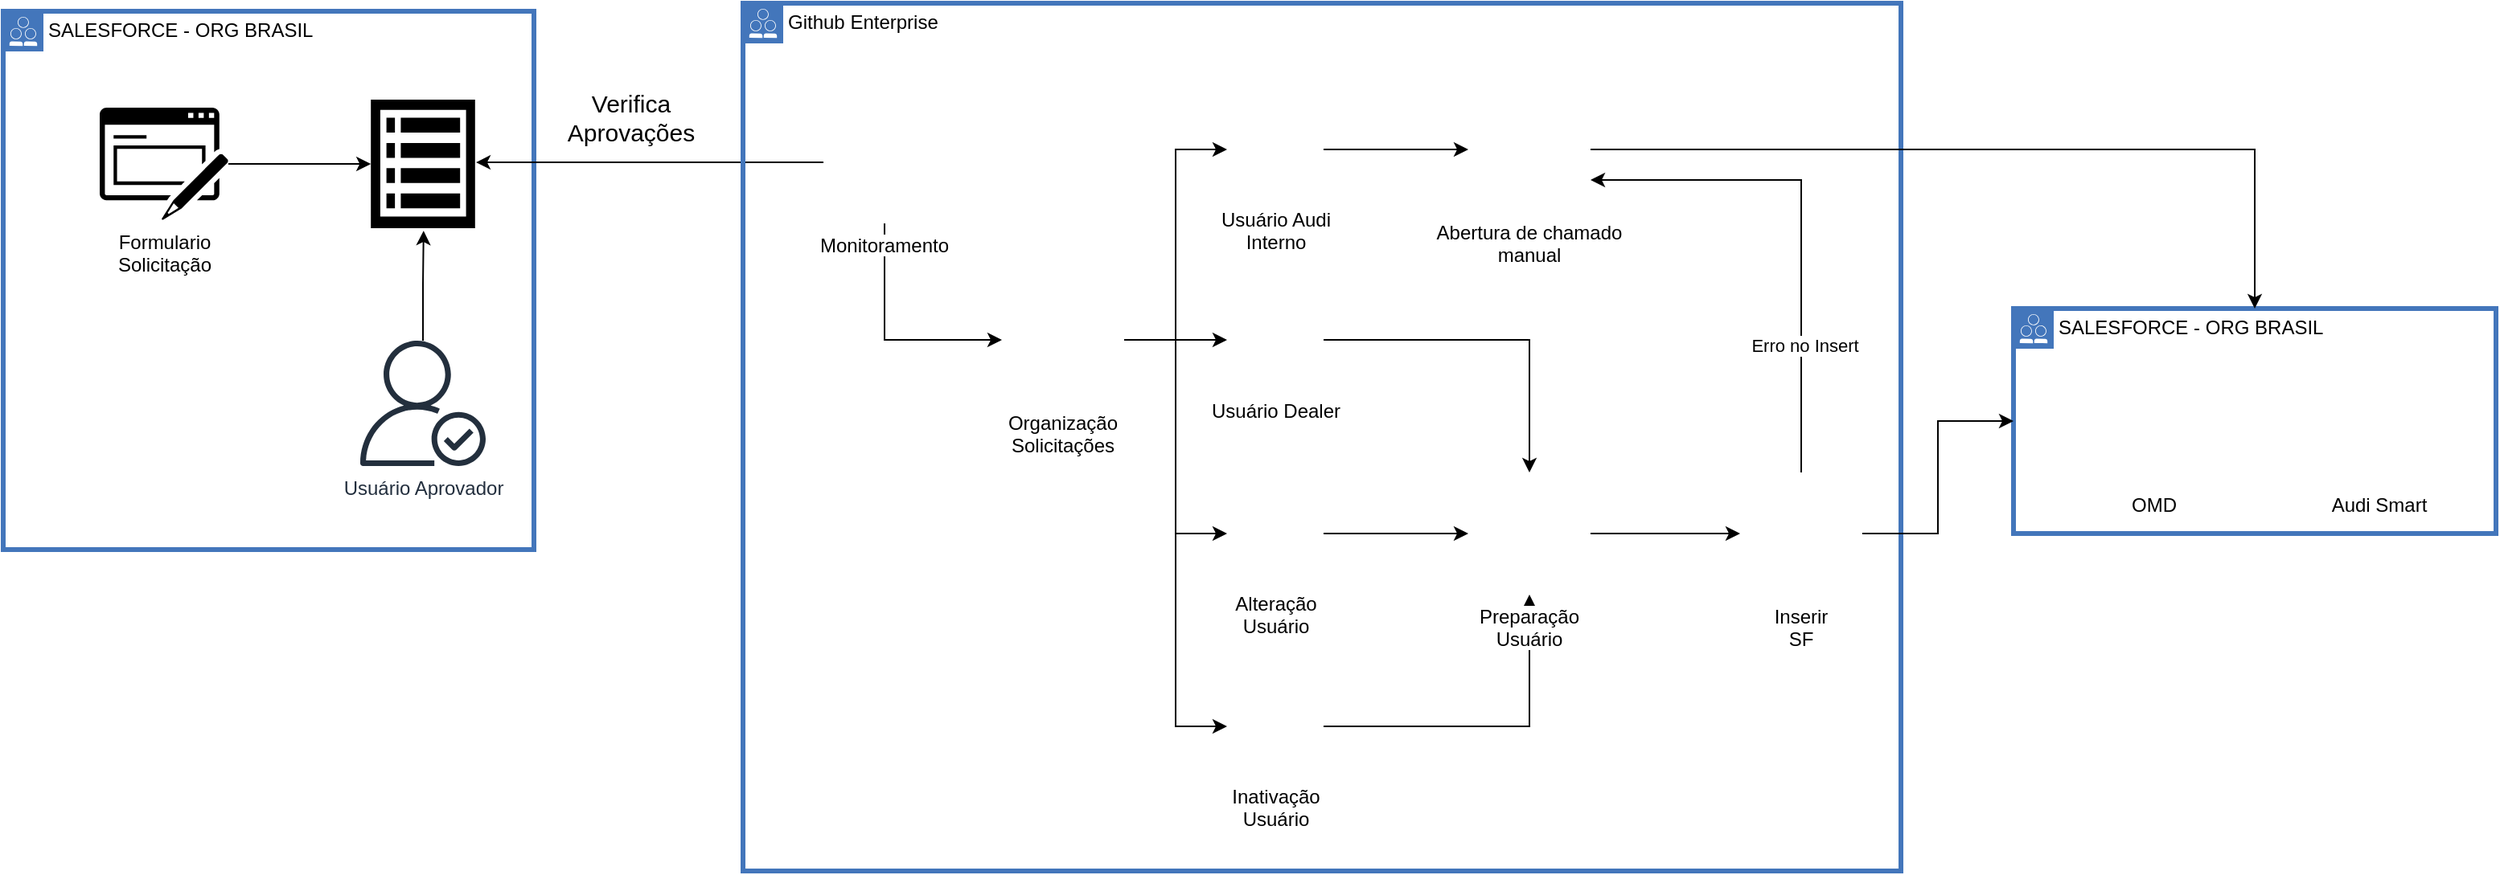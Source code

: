 <mxfile version="24.8.3">
  <diagram name="Página-1" id="W18wG7Gu_XdBRMtK4vuQ">
    <mxGraphModel dx="1717" dy="951" grid="1" gridSize="10" guides="1" tooltips="1" connect="1" arrows="1" fold="1" page="1" pageScale="1" pageWidth="1169" pageHeight="827" math="0" shadow="0">
      <root>
        <mxCell id="0" />
        <mxCell id="1" parent="0" />
        <mxCell id="pc_rTVkWmHKCijpjmsk4-9" value="SALESFORCE - ORG BRASIL" style="shape=mxgraph.ibm.box;prType=public;fontStyle=0;verticalAlign=top;align=left;spacingLeft=32;spacingTop=4;fillColor=none;rounded=0;whiteSpace=wrap;html=1;strokeColor=#4376BB;strokeWidth=3;dashed=0;container=1;spacing=-4;collapsible=0;expand=0;recursiveResize=0;" vertex="1" parent="1">
          <mxGeometry x="110" y="235" width="330" height="335" as="geometry" />
        </mxCell>
        <mxCell id="pc_rTVkWmHKCijpjmsk4-6" value="Usuário Aprovador" style="sketch=0;outlineConnect=0;fontColor=#232F3E;gradientColor=none;fillColor=#232F3D;strokeColor=none;dashed=0;verticalLabelPosition=bottom;verticalAlign=top;align=center;html=1;fontSize=12;fontStyle=0;aspect=fixed;pointerEvents=1;shape=mxgraph.aws4.authenticated_user;" vertex="1" parent="pc_rTVkWmHKCijpjmsk4-9">
          <mxGeometry x="222" y="205" width="78" height="78" as="geometry" />
        </mxCell>
        <mxCell id="pc_rTVkWmHKCijpjmsk4-4" value="" style="sketch=0;html=1;aspect=fixed;strokeColor=none;shadow=0;fillColor=#000000;verticalAlign=top;labelPosition=center;verticalLabelPosition=bottom;shape=mxgraph.gcp2.view_list" vertex="1" parent="pc_rTVkWmHKCijpjmsk4-9">
          <mxGeometry x="228.6" y="55" width="64.8" height="80" as="geometry" />
        </mxCell>
        <mxCell id="pc_rTVkWmHKCijpjmsk4-7" style="edgeStyle=orthogonalEdgeStyle;rounded=0;orthogonalLoop=1;jettySize=auto;html=1;entryX=0.506;entryY=1.02;entryDx=0;entryDy=0;entryPerimeter=0;" edge="1" parent="pc_rTVkWmHKCijpjmsk4-9" source="pc_rTVkWmHKCijpjmsk4-6" target="pc_rTVkWmHKCijpjmsk4-4">
          <mxGeometry relative="1" as="geometry" />
        </mxCell>
        <mxCell id="pc_rTVkWmHKCijpjmsk4-3" value="Formulario&lt;br&gt;Solicitação" style="sketch=0;pointerEvents=1;shadow=0;dashed=0;html=1;strokeColor=none;fillColor=#000000;labelPosition=center;verticalLabelPosition=bottom;verticalAlign=top;outlineConnect=0;align=center;shape=mxgraph.office.concepts.form;" vertex="1" parent="pc_rTVkWmHKCijpjmsk4-9">
          <mxGeometry x="60" y="60" width="80" height="70" as="geometry" />
        </mxCell>
        <mxCell id="pc_rTVkWmHKCijpjmsk4-5" style="edgeStyle=orthogonalEdgeStyle;rounded=0;orthogonalLoop=1;jettySize=auto;html=1;entryX=0;entryY=0.5;entryDx=0;entryDy=0;entryPerimeter=0;" edge="1" parent="pc_rTVkWmHKCijpjmsk4-9" source="pc_rTVkWmHKCijpjmsk4-3" target="pc_rTVkWmHKCijpjmsk4-4">
          <mxGeometry relative="1" as="geometry" />
        </mxCell>
        <mxCell id="pc_rTVkWmHKCijpjmsk4-1" value="" style="shape=image;verticalLabelPosition=bottom;labelBackgroundColor=default;verticalAlign=top;aspect=fixed;imageAspect=0;image=https://mlohrktvfr9b.i.optimole.com/cb:fnc3.166/w:auto/h:auto/q:90/f:best/https://www.nerdstickers.com.br/wp-content/uploads/2022/10/products-1359-Salesforce-01.png;" vertex="1" parent="pc_rTVkWmHKCijpjmsk4-9">
          <mxGeometry y="248" width="87" height="87" as="geometry" />
        </mxCell>
        <mxCell id="pc_rTVkWmHKCijpjmsk4-11" style="edgeStyle=orthogonalEdgeStyle;rounded=0;orthogonalLoop=1;jettySize=auto;html=1;entryX=1.009;entryY=0.488;entryDx=0;entryDy=0;entryPerimeter=0;" edge="1" parent="1" source="pc_rTVkWmHKCijpjmsk4-2" target="pc_rTVkWmHKCijpjmsk4-4">
          <mxGeometry relative="1" as="geometry" />
        </mxCell>
        <mxCell id="pc_rTVkWmHKCijpjmsk4-22" value="Verifica&lt;br style=&quot;font-size: 15px;&quot;&gt;Aprovações" style="edgeLabel;html=1;align=center;verticalAlign=middle;resizable=0;points=[];fontSize=15;" vertex="1" connectable="0" parent="pc_rTVkWmHKCijpjmsk4-11">
          <mxGeometry x="0.29" y="1" relative="1" as="geometry">
            <mxPoint x="19" y="-29" as="offset" />
          </mxGeometry>
        </mxCell>
        <mxCell id="pc_rTVkWmHKCijpjmsk4-12" value="Github Enterprise" style="shape=mxgraph.ibm.box;prType=public;fontStyle=0;verticalAlign=top;align=left;spacingLeft=32;spacingTop=4;fillColor=none;rounded=0;whiteSpace=wrap;html=1;strokeColor=#4376BB;strokeWidth=3;dashed=0;container=1;spacing=-4;collapsible=0;expand=0;recursiveResize=0;" vertex="1" parent="1">
          <mxGeometry x="570" y="230" width="720" height="540" as="geometry" />
        </mxCell>
        <mxCell id="pc_rTVkWmHKCijpjmsk4-24" style="edgeStyle=orthogonalEdgeStyle;rounded=0;orthogonalLoop=1;jettySize=auto;html=1;entryX=0;entryY=0.5;entryDx=0;entryDy=0;" edge="1" parent="pc_rTVkWmHKCijpjmsk4-12" source="pc_rTVkWmHKCijpjmsk4-2" target="pc_rTVkWmHKCijpjmsk4-23">
          <mxGeometry relative="1" as="geometry">
            <Array as="points">
              <mxPoint x="88" y="210" />
            </Array>
          </mxGeometry>
        </mxCell>
        <mxCell id="pc_rTVkWmHKCijpjmsk4-2" value="Monitoramento" style="shape=image;verticalLabelPosition=bottom;labelBackgroundColor=default;verticalAlign=top;aspect=fixed;imageAspect=0;image=https://cdn.prod.website-files.com/6203daf47137054c031fa0e6/63306942721a28becf0ded7a_github-actions.svg;" vertex="1" parent="pc_rTVkWmHKCijpjmsk4-12">
          <mxGeometry x="50" y="61" width="76" height="76" as="geometry" />
        </mxCell>
        <mxCell id="pc_rTVkWmHKCijpjmsk4-29" style="edgeStyle=orthogonalEdgeStyle;rounded=0;orthogonalLoop=1;jettySize=auto;html=1;entryX=0;entryY=0.5;entryDx=0;entryDy=0;" edge="1" parent="pc_rTVkWmHKCijpjmsk4-12" source="pc_rTVkWmHKCijpjmsk4-23" target="pc_rTVkWmHKCijpjmsk4-25">
          <mxGeometry relative="1" as="geometry" />
        </mxCell>
        <mxCell id="pc_rTVkWmHKCijpjmsk4-30" style="edgeStyle=orthogonalEdgeStyle;rounded=0;orthogonalLoop=1;jettySize=auto;html=1;entryX=0;entryY=0.5;entryDx=0;entryDy=0;" edge="1" parent="pc_rTVkWmHKCijpjmsk4-12" source="pc_rTVkWmHKCijpjmsk4-23" target="pc_rTVkWmHKCijpjmsk4-26">
          <mxGeometry relative="1" as="geometry" />
        </mxCell>
        <mxCell id="pc_rTVkWmHKCijpjmsk4-31" style="edgeStyle=orthogonalEdgeStyle;rounded=0;orthogonalLoop=1;jettySize=auto;html=1;entryX=0;entryY=0.5;entryDx=0;entryDy=0;" edge="1" parent="pc_rTVkWmHKCijpjmsk4-12" source="pc_rTVkWmHKCijpjmsk4-23" target="pc_rTVkWmHKCijpjmsk4-27">
          <mxGeometry relative="1" as="geometry" />
        </mxCell>
        <mxCell id="pc_rTVkWmHKCijpjmsk4-32" style="edgeStyle=orthogonalEdgeStyle;rounded=0;orthogonalLoop=1;jettySize=auto;html=1;entryX=0;entryY=0.5;entryDx=0;entryDy=0;" edge="1" parent="pc_rTVkWmHKCijpjmsk4-12" source="pc_rTVkWmHKCijpjmsk4-23" target="pc_rTVkWmHKCijpjmsk4-28">
          <mxGeometry relative="1" as="geometry" />
        </mxCell>
        <mxCell id="pc_rTVkWmHKCijpjmsk4-23" value="Organização&#xa;Solicitações" style="shape=image;verticalLabelPosition=bottom;labelBackgroundColor=default;verticalAlign=top;aspect=fixed;imageAspect=0;image=https://cdn.prod.website-files.com/6203daf47137054c031fa0e6/63306942721a28becf0ded7a_github-actions.svg;" vertex="1" parent="pc_rTVkWmHKCijpjmsk4-12">
          <mxGeometry x="161" y="171.5" width="76" height="76" as="geometry" />
        </mxCell>
        <mxCell id="pc_rTVkWmHKCijpjmsk4-34" style="edgeStyle=orthogonalEdgeStyle;rounded=0;orthogonalLoop=1;jettySize=auto;html=1;entryX=0;entryY=0.5;entryDx=0;entryDy=0;" edge="1" parent="pc_rTVkWmHKCijpjmsk4-12" source="pc_rTVkWmHKCijpjmsk4-25" target="pc_rTVkWmHKCijpjmsk4-33">
          <mxGeometry relative="1" as="geometry" />
        </mxCell>
        <mxCell id="pc_rTVkWmHKCijpjmsk4-25" value="Usuário Audi&lt;br&gt;Interno" style="shape=image;html=1;verticalAlign=top;verticalLabelPosition=bottom;labelBackgroundColor=#ffffff;imageAspect=0;aspect=fixed;image=https://cdn4.iconfinder.com/data/icons/48-bubbles/48/12.File-128.png" vertex="1" parent="pc_rTVkWmHKCijpjmsk4-12">
          <mxGeometry x="301" y="61" width="60" height="60" as="geometry" />
        </mxCell>
        <mxCell id="pc_rTVkWmHKCijpjmsk4-47" style="edgeStyle=orthogonalEdgeStyle;rounded=0;orthogonalLoop=1;jettySize=auto;html=1;" edge="1" parent="pc_rTVkWmHKCijpjmsk4-12" source="pc_rTVkWmHKCijpjmsk4-26" target="pc_rTVkWmHKCijpjmsk4-46">
          <mxGeometry relative="1" as="geometry" />
        </mxCell>
        <mxCell id="pc_rTVkWmHKCijpjmsk4-26" value="Usuário Dealer" style="shape=image;html=1;verticalAlign=top;verticalLabelPosition=bottom;labelBackgroundColor=#ffffff;imageAspect=0;aspect=fixed;image=https://cdn4.iconfinder.com/data/icons/48-bubbles/48/12.File-128.png" vertex="1" parent="pc_rTVkWmHKCijpjmsk4-12">
          <mxGeometry x="301" y="179.5" width="60" height="60" as="geometry" />
        </mxCell>
        <mxCell id="pc_rTVkWmHKCijpjmsk4-48" style="edgeStyle=orthogonalEdgeStyle;rounded=0;orthogonalLoop=1;jettySize=auto;html=1;" edge="1" parent="pc_rTVkWmHKCijpjmsk4-12" source="pc_rTVkWmHKCijpjmsk4-27" target="pc_rTVkWmHKCijpjmsk4-46">
          <mxGeometry relative="1" as="geometry" />
        </mxCell>
        <mxCell id="pc_rTVkWmHKCijpjmsk4-27" value="Alteração&lt;br&gt;Usuário" style="shape=image;html=1;verticalAlign=top;verticalLabelPosition=bottom;labelBackgroundColor=#ffffff;imageAspect=0;aspect=fixed;image=https://cdn4.iconfinder.com/data/icons/48-bubbles/48/12.File-128.png" vertex="1" parent="pc_rTVkWmHKCijpjmsk4-12">
          <mxGeometry x="301" y="300" width="60" height="60" as="geometry" />
        </mxCell>
        <mxCell id="pc_rTVkWmHKCijpjmsk4-49" style="edgeStyle=orthogonalEdgeStyle;rounded=0;orthogonalLoop=1;jettySize=auto;html=1;" edge="1" parent="pc_rTVkWmHKCijpjmsk4-12" source="pc_rTVkWmHKCijpjmsk4-28" target="pc_rTVkWmHKCijpjmsk4-46">
          <mxGeometry relative="1" as="geometry" />
        </mxCell>
        <mxCell id="pc_rTVkWmHKCijpjmsk4-28" value="Inativação&lt;br&gt;Usuário" style="shape=image;html=1;verticalAlign=top;verticalLabelPosition=bottom;labelBackgroundColor=#ffffff;imageAspect=0;aspect=fixed;image=https://cdn4.iconfinder.com/data/icons/48-bubbles/48/12.File-128.png" vertex="1" parent="pc_rTVkWmHKCijpjmsk4-12">
          <mxGeometry x="301" y="420" width="60" height="60" as="geometry" />
        </mxCell>
        <mxCell id="pc_rTVkWmHKCijpjmsk4-33" value="Abertura de chamado &#xa;manual" style="shape=image;verticalLabelPosition=bottom;labelBackgroundColor=default;verticalAlign=top;aspect=fixed;imageAspect=0;image=https://cdn.prod.website-files.com/6203daf47137054c031fa0e6/63306942721a28becf0ded7a_github-actions.svg;" vertex="1" parent="pc_rTVkWmHKCijpjmsk4-12">
          <mxGeometry x="451" y="53" width="76" height="76" as="geometry" />
        </mxCell>
        <mxCell id="pc_rTVkWmHKCijpjmsk4-51" style="edgeStyle=orthogonalEdgeStyle;rounded=0;orthogonalLoop=1;jettySize=auto;html=1;" edge="1" parent="pc_rTVkWmHKCijpjmsk4-12" source="pc_rTVkWmHKCijpjmsk4-46" target="pc_rTVkWmHKCijpjmsk4-50">
          <mxGeometry relative="1" as="geometry" />
        </mxCell>
        <mxCell id="pc_rTVkWmHKCijpjmsk4-46" value="Preparação&#xa;Usuário" style="shape=image;verticalLabelPosition=bottom;labelBackgroundColor=default;verticalAlign=top;aspect=fixed;imageAspect=0;image=https://cdn.prod.website-files.com/6203daf47137054c031fa0e6/63306942721a28becf0ded7a_github-actions.svg;" vertex="1" parent="pc_rTVkWmHKCijpjmsk4-12">
          <mxGeometry x="451" y="292" width="76" height="76" as="geometry" />
        </mxCell>
        <mxCell id="pc_rTVkWmHKCijpjmsk4-54" style="edgeStyle=orthogonalEdgeStyle;rounded=0;orthogonalLoop=1;jettySize=auto;html=1;entryX=1;entryY=0.75;entryDx=0;entryDy=0;" edge="1" parent="pc_rTVkWmHKCijpjmsk4-12" source="pc_rTVkWmHKCijpjmsk4-50" target="pc_rTVkWmHKCijpjmsk4-33">
          <mxGeometry relative="1" as="geometry">
            <Array as="points">
              <mxPoint x="658" y="110" />
            </Array>
          </mxGeometry>
        </mxCell>
        <mxCell id="pc_rTVkWmHKCijpjmsk4-55" value="Erro no Insert" style="edgeLabel;html=1;align=center;verticalAlign=middle;resizable=0;points=[];" vertex="1" connectable="0" parent="pc_rTVkWmHKCijpjmsk4-54">
          <mxGeometry x="-0.496" y="-2" relative="1" as="geometry">
            <mxPoint as="offset" />
          </mxGeometry>
        </mxCell>
        <mxCell id="pc_rTVkWmHKCijpjmsk4-50" value="Inserir&#xa;SF" style="shape=image;verticalLabelPosition=bottom;labelBackgroundColor=default;verticalAlign=top;aspect=fixed;imageAspect=0;image=https://cdn.prod.website-files.com/6203daf47137054c031fa0e6/63306942721a28becf0ded7a_github-actions.svg;" vertex="1" parent="pc_rTVkWmHKCijpjmsk4-12">
          <mxGeometry x="620" y="292" width="76" height="76" as="geometry" />
        </mxCell>
        <mxCell id="pc_rTVkWmHKCijpjmsk4-42" value="SALESFORCE - ORG BRASIL" style="shape=mxgraph.ibm.box;prType=public;fontStyle=0;verticalAlign=top;align=left;spacingLeft=32;spacingTop=4;fillColor=none;rounded=0;whiteSpace=wrap;html=1;strokeColor=#4376BB;strokeWidth=3;dashed=0;container=1;spacing=-4;collapsible=0;expand=0;recursiveResize=0;" vertex="1" parent="1">
          <mxGeometry x="1360" y="420" width="300" height="140" as="geometry" />
        </mxCell>
        <mxCell id="pc_rTVkWmHKCijpjmsk4-43" value="OMD" style="shape=image;verticalLabelPosition=bottom;labelBackgroundColor=default;verticalAlign=top;aspect=fixed;imageAspect=0;image=https://mlohrktvfr9b.i.optimole.com/cb:fnc3.166/w:auto/h:auto/q:90/f:best/https://www.nerdstickers.com.br/wp-content/uploads/2022/10/products-1359-Salesforce-01.png;" vertex="1" parent="pc_rTVkWmHKCijpjmsk4-42">
          <mxGeometry x="44" y="21.5" width="87" height="87" as="geometry" />
        </mxCell>
        <mxCell id="pc_rTVkWmHKCijpjmsk4-44" value="Audi Smart" style="shape=image;verticalLabelPosition=bottom;labelBackgroundColor=default;verticalAlign=top;aspect=fixed;imageAspect=0;image=https://mlohrktvfr9b.i.optimole.com/cb:fnc3.166/w:auto/h:auto/q:90/f:best/https://www.nerdstickers.com.br/wp-content/uploads/2022/10/products-1359-Salesforce-01.png;" vertex="1" parent="pc_rTVkWmHKCijpjmsk4-42">
          <mxGeometry x="184" y="21.5" width="87" height="87" as="geometry" />
        </mxCell>
        <mxCell id="pc_rTVkWmHKCijpjmsk4-52" style="edgeStyle=orthogonalEdgeStyle;rounded=0;orthogonalLoop=1;jettySize=auto;html=1;" edge="1" parent="1" source="pc_rTVkWmHKCijpjmsk4-33" target="pc_rTVkWmHKCijpjmsk4-42">
          <mxGeometry relative="1" as="geometry" />
        </mxCell>
        <mxCell id="pc_rTVkWmHKCijpjmsk4-53" style="edgeStyle=orthogonalEdgeStyle;rounded=0;orthogonalLoop=1;jettySize=auto;html=1;" edge="1" parent="1" source="pc_rTVkWmHKCijpjmsk4-50" target="pc_rTVkWmHKCijpjmsk4-42">
          <mxGeometry relative="1" as="geometry" />
        </mxCell>
      </root>
    </mxGraphModel>
  </diagram>
</mxfile>
